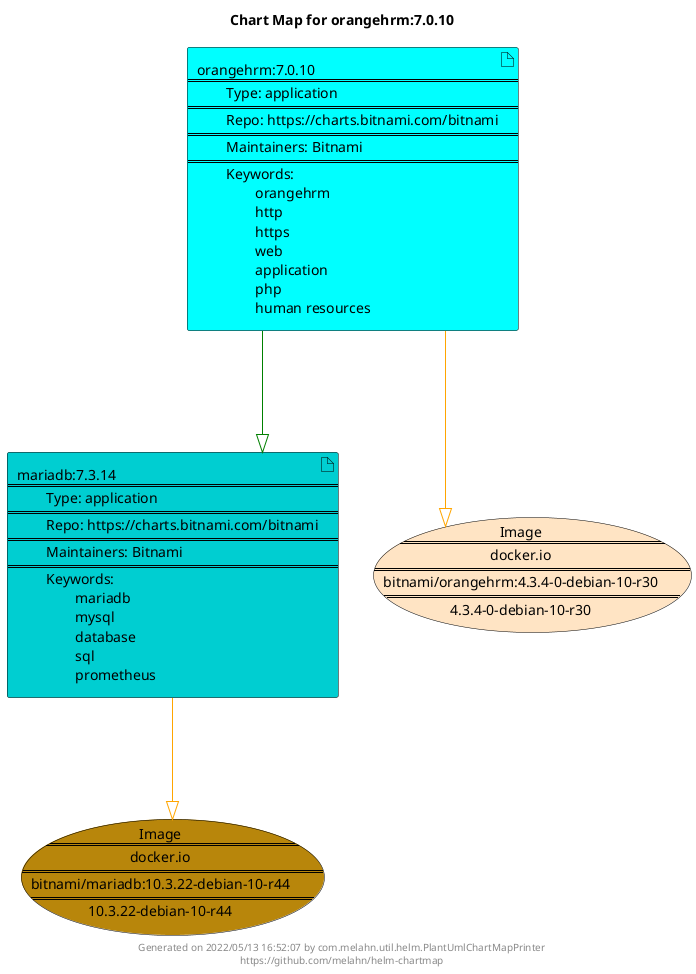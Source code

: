 @startuml
skinparam linetype ortho
skinparam backgroundColor white
skinparam usecaseBorderColor black
skinparam usecaseArrowColor LightSlateGray
skinparam artifactBorderColor black
skinparam artifactArrowColor LightSlateGray

title Chart Map for orangehrm:7.0.10

'There are 2 referenced Helm Charts
artifact "orangehrm:7.0.10\n====\n\tType: application\n====\n\tRepo: https://charts.bitnami.com/bitnami\n====\n\tMaintainers: Bitnami\n====\n\tKeywords: \n\t\torangehrm\n\t\thttp\n\t\thttps\n\t\tweb\n\t\tapplication\n\t\tphp\n\t\thuman resources" as orangehrm_7_0_10 #Cyan
artifact "mariadb:7.3.14\n====\n\tType: application\n====\n\tRepo: https://charts.bitnami.com/bitnami\n====\n\tMaintainers: Bitnami\n====\n\tKeywords: \n\t\tmariadb\n\t\tmysql\n\t\tdatabase\n\t\tsql\n\t\tprometheus" as mariadb_7_3_14 #DarkTurquoise

'There are 2 referenced Docker Images
usecase "Image\n====\ndocker.io\n====\nbitnami/mariadb:10.3.22-debian-10-r44\n====\n10.3.22-debian-10-r44" as docker_io_bitnami_mariadb_10_3_22_debian_10_r44 #DarkGoldenRod
usecase "Image\n====\ndocker.io\n====\nbitnami/orangehrm:4.3.4-0-debian-10-r30\n====\n4.3.4-0-debian-10-r30" as docker_io_bitnami_orangehrm_4_3_4_0_debian_10_r30 #Bisque

'Chart Dependencies
orangehrm_7_0_10--[#green]-|>mariadb_7_3_14
orangehrm_7_0_10--[#orange]-|>docker_io_bitnami_orangehrm_4_3_4_0_debian_10_r30
mariadb_7_3_14--[#orange]-|>docker_io_bitnami_mariadb_10_3_22_debian_10_r44

center footer Generated on 2022/05/13 16:52:07 by com.melahn.util.helm.PlantUmlChartMapPrinter\nhttps://github.com/melahn/helm-chartmap
@enduml
